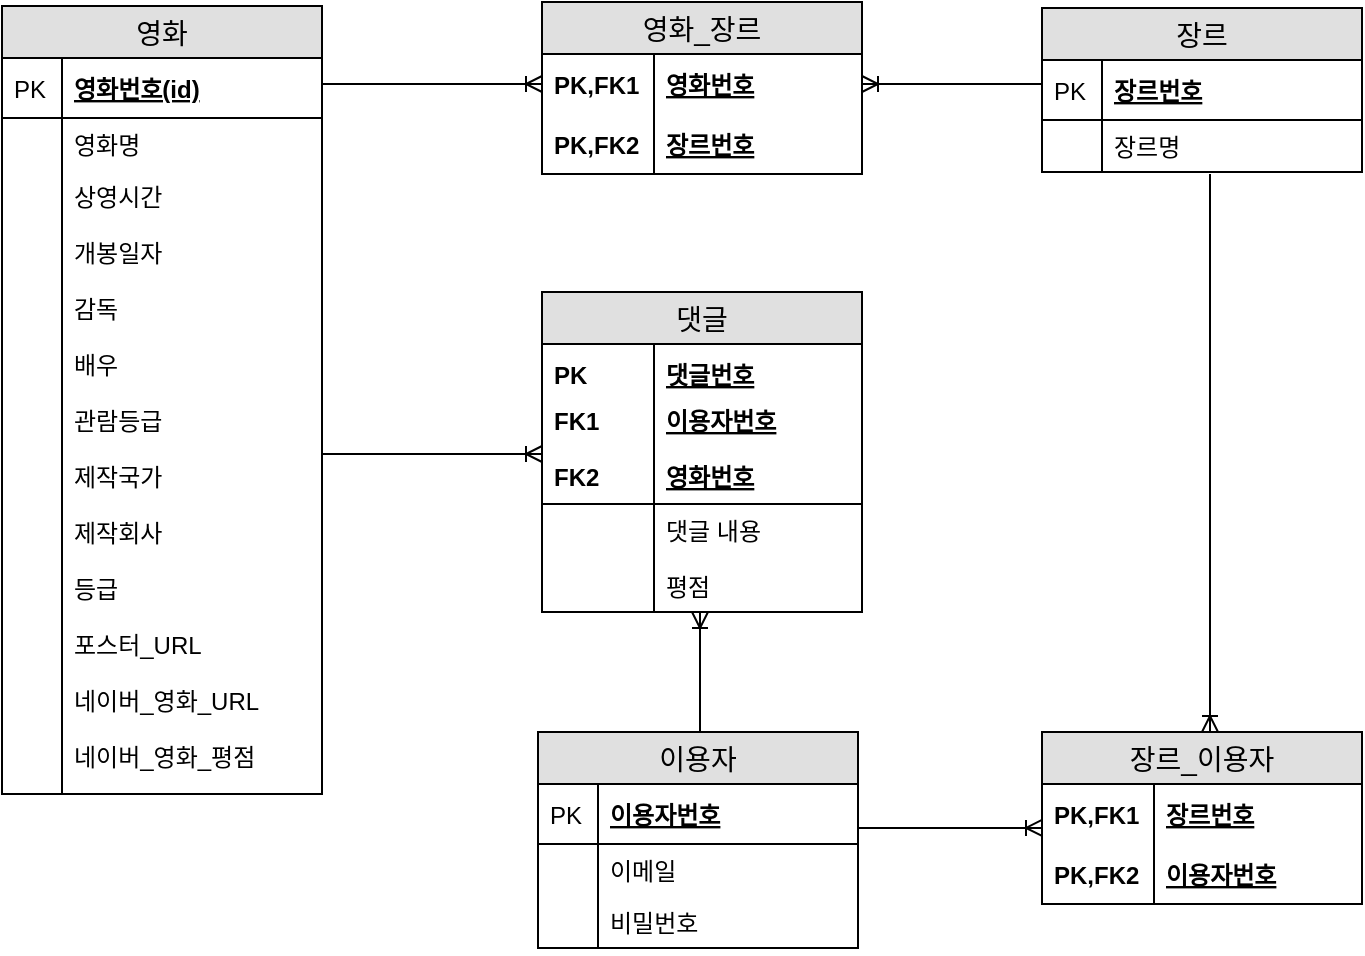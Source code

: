 <mxfile version="10.6.7" type="device"><diagram id="ijg0aQrv9a7E0Wds8Syi" name="Page-1"><mxGraphModel dx="1394" dy="747" grid="1" gridSize="10" guides="1" tooltips="1" connect="1" arrows="1" fold="1" page="1" pageScale="1" pageWidth="827" pageHeight="1169" math="0" shadow="0"><root><mxCell id="0"/><mxCell id="1" parent="0"/><mxCell id="GobXWqSGwk4i5MLNlc8Y-6" value="영화" style="swimlane;fontStyle=0;childLayout=stackLayout;horizontal=1;startSize=26;fillColor=#e0e0e0;horizontalStack=0;resizeParent=1;resizeParentMax=0;resizeLast=0;collapsible=1;marginBottom=0;swimlaneFillColor=#ffffff;align=center;fontSize=14;" vertex="1" parent="1"><mxGeometry x="80" y="79" width="160" height="394" as="geometry"/></mxCell><mxCell id="GobXWqSGwk4i5MLNlc8Y-7" value="영화번호(id)" style="shape=partialRectangle;top=0;left=0;right=0;bottom=1;align=left;verticalAlign=middle;fillColor=none;spacingLeft=34;spacingRight=4;overflow=hidden;rotatable=0;points=[[0,0.5],[1,0.5]];portConstraint=eastwest;dropTarget=0;fontStyle=5;fontSize=12;" vertex="1" parent="GobXWqSGwk4i5MLNlc8Y-6"><mxGeometry y="26" width="160" height="30" as="geometry"/></mxCell><mxCell id="GobXWqSGwk4i5MLNlc8Y-8" value="PK" style="shape=partialRectangle;top=0;left=0;bottom=0;fillColor=none;align=left;verticalAlign=middle;spacingLeft=4;spacingRight=4;overflow=hidden;rotatable=0;points=[];portConstraint=eastwest;part=1;fontSize=12;" vertex="1" connectable="0" parent="GobXWqSGwk4i5MLNlc8Y-7"><mxGeometry width="30" height="30" as="geometry"/></mxCell><mxCell id="GobXWqSGwk4i5MLNlc8Y-9" value="영화명" style="shape=partialRectangle;top=0;left=0;right=0;bottom=0;align=left;verticalAlign=top;fillColor=none;spacingLeft=34;spacingRight=4;overflow=hidden;rotatable=0;points=[[0,0.5],[1,0.5]];portConstraint=eastwest;dropTarget=0;fontSize=12;" vertex="1" parent="GobXWqSGwk4i5MLNlc8Y-6"><mxGeometry y="56" width="160" height="26" as="geometry"/></mxCell><mxCell id="GobXWqSGwk4i5MLNlc8Y-10" value="" style="shape=partialRectangle;top=0;left=0;bottom=0;fillColor=none;align=left;verticalAlign=top;spacingLeft=4;spacingRight=4;overflow=hidden;rotatable=0;points=[];portConstraint=eastwest;part=1;fontSize=12;" vertex="1" connectable="0" parent="GobXWqSGwk4i5MLNlc8Y-9"><mxGeometry width="30" height="26" as="geometry"/></mxCell><mxCell id="GobXWqSGwk4i5MLNlc8Y-11" value="상영시간" style="shape=partialRectangle;top=0;left=0;right=0;bottom=0;align=left;verticalAlign=top;fillColor=none;spacingLeft=34;spacingRight=4;overflow=hidden;rotatable=0;points=[[0,0.5],[1,0.5]];portConstraint=eastwest;dropTarget=0;fontSize=12;" vertex="1" parent="GobXWqSGwk4i5MLNlc8Y-6"><mxGeometry y="82" width="160" height="28" as="geometry"/></mxCell><mxCell id="GobXWqSGwk4i5MLNlc8Y-12" value="" style="shape=partialRectangle;top=0;left=0;bottom=0;fillColor=none;align=left;verticalAlign=top;spacingLeft=4;spacingRight=4;overflow=hidden;rotatable=0;points=[];portConstraint=eastwest;part=1;fontSize=12;" vertex="1" connectable="0" parent="GobXWqSGwk4i5MLNlc8Y-11"><mxGeometry width="30" height="28" as="geometry"/></mxCell><mxCell id="GobXWqSGwk4i5MLNlc8Y-13" value="개봉일자&#10;" style="shape=partialRectangle;top=0;left=0;right=0;bottom=0;align=left;verticalAlign=top;fillColor=none;spacingLeft=34;spacingRight=4;overflow=hidden;rotatable=0;points=[[0,0.5],[1,0.5]];portConstraint=eastwest;dropTarget=0;fontSize=12;" vertex="1" parent="GobXWqSGwk4i5MLNlc8Y-6"><mxGeometry y="110" width="160" height="28" as="geometry"/></mxCell><mxCell id="GobXWqSGwk4i5MLNlc8Y-14" value="" style="shape=partialRectangle;top=0;left=0;bottom=0;fillColor=none;align=left;verticalAlign=top;spacingLeft=4;spacingRight=4;overflow=hidden;rotatable=0;points=[];portConstraint=eastwest;part=1;fontSize=12;" vertex="1" connectable="0" parent="GobXWqSGwk4i5MLNlc8Y-13"><mxGeometry width="30" height="28" as="geometry"/></mxCell><mxCell id="GobXWqSGwk4i5MLNlc8Y-15" value="감독&#10;&#10;배우&#10;&#10;관람등급&#10;&#10;제작국가&#10;&#10;제작회사&#10;&#10;등급&#10;&#10;포스터_URL&#10;&#10;네이버_영화_URL&#10;&#10;네이버_영화_평점&#10;" style="shape=partialRectangle;top=0;left=0;right=0;bottom=0;align=left;verticalAlign=top;fillColor=none;spacingLeft=34;spacingRight=4;overflow=hidden;rotatable=0;points=[[0,0.5],[1,0.5]];portConstraint=eastwest;dropTarget=0;fontSize=12;" vertex="1" parent="GobXWqSGwk4i5MLNlc8Y-6"><mxGeometry y="138" width="160" height="256" as="geometry"/></mxCell><mxCell id="GobXWqSGwk4i5MLNlc8Y-16" value="" style="shape=partialRectangle;top=0;left=0;bottom=0;fillColor=none;align=left;verticalAlign=top;spacingLeft=4;spacingRight=4;overflow=hidden;rotatable=0;points=[];portConstraint=eastwest;part=1;fontSize=12;" vertex="1" connectable="0" parent="GobXWqSGwk4i5MLNlc8Y-15"><mxGeometry width="30" height="256.0" as="geometry"/></mxCell><mxCell id="GobXWqSGwk4i5MLNlc8Y-32" value="영화_장르" style="swimlane;fontStyle=0;childLayout=stackLayout;horizontal=1;startSize=26;fillColor=#e0e0e0;horizontalStack=0;resizeParent=1;resizeParentMax=0;resizeLast=0;collapsible=1;marginBottom=0;swimlaneFillColor=#ffffff;align=center;fontSize=14;" vertex="1" parent="1"><mxGeometry x="350" y="77" width="160" height="86" as="geometry"/></mxCell><mxCell id="GobXWqSGwk4i5MLNlc8Y-33" value="영화번호" style="shape=partialRectangle;top=0;left=0;right=0;bottom=0;align=left;verticalAlign=middle;fillColor=none;spacingLeft=60;spacingRight=4;overflow=hidden;rotatable=0;points=[[0,0.5],[1,0.5]];portConstraint=eastwest;dropTarget=0;fontStyle=5;fontSize=12;" vertex="1" parent="GobXWqSGwk4i5MLNlc8Y-32"><mxGeometry y="26" width="160" height="30" as="geometry"/></mxCell><mxCell id="GobXWqSGwk4i5MLNlc8Y-34" value="PK,FK1" style="shape=partialRectangle;fontStyle=1;top=0;left=0;bottom=0;fillColor=none;align=left;verticalAlign=middle;spacingLeft=4;spacingRight=4;overflow=hidden;rotatable=0;points=[];portConstraint=eastwest;part=1;fontSize=12;" vertex="1" connectable="0" parent="GobXWqSGwk4i5MLNlc8Y-33"><mxGeometry width="56" height="30" as="geometry"/></mxCell><mxCell id="GobXWqSGwk4i5MLNlc8Y-35" value="장르번호" style="shape=partialRectangle;top=0;left=0;right=0;bottom=1;align=left;verticalAlign=middle;fillColor=none;spacingLeft=60;spacingRight=4;overflow=hidden;rotatable=0;points=[[0,0.5],[1,0.5]];portConstraint=eastwest;dropTarget=0;fontStyle=5;fontSize=12;" vertex="1" parent="GobXWqSGwk4i5MLNlc8Y-32"><mxGeometry y="56" width="160" height="30" as="geometry"/></mxCell><mxCell id="GobXWqSGwk4i5MLNlc8Y-36" value="PK,FK2" style="shape=partialRectangle;fontStyle=1;top=0;left=0;bottom=0;fillColor=none;align=left;verticalAlign=middle;spacingLeft=4;spacingRight=4;overflow=hidden;rotatable=0;points=[];portConstraint=eastwest;part=1;fontSize=12;" vertex="1" connectable="0" parent="GobXWqSGwk4i5MLNlc8Y-35"><mxGeometry width="56" height="30" as="geometry"/></mxCell><mxCell id="GobXWqSGwk4i5MLNlc8Y-39" value="장르" style="swimlane;fontStyle=0;childLayout=stackLayout;horizontal=1;startSize=26;fillColor=#e0e0e0;horizontalStack=0;resizeParent=1;resizeParentMax=0;resizeLast=0;collapsible=1;marginBottom=0;swimlaneFillColor=#ffffff;align=center;fontSize=14;" vertex="1" parent="1"><mxGeometry x="600" y="80" width="160" height="82" as="geometry"/></mxCell><mxCell id="GobXWqSGwk4i5MLNlc8Y-40" value="장르번호" style="shape=partialRectangle;top=0;left=0;right=0;bottom=1;align=left;verticalAlign=middle;fillColor=none;spacingLeft=34;spacingRight=4;overflow=hidden;rotatable=0;points=[[0,0.5],[1,0.5]];portConstraint=eastwest;dropTarget=0;fontStyle=5;fontSize=12;" vertex="1" parent="GobXWqSGwk4i5MLNlc8Y-39"><mxGeometry y="26" width="160" height="30" as="geometry"/></mxCell><mxCell id="GobXWqSGwk4i5MLNlc8Y-41" value="PK" style="shape=partialRectangle;top=0;left=0;bottom=0;fillColor=none;align=left;verticalAlign=middle;spacingLeft=4;spacingRight=4;overflow=hidden;rotatable=0;points=[];portConstraint=eastwest;part=1;fontSize=12;" vertex="1" connectable="0" parent="GobXWqSGwk4i5MLNlc8Y-40"><mxGeometry width="30" height="30" as="geometry"/></mxCell><mxCell id="GobXWqSGwk4i5MLNlc8Y-42" value="장르명" style="shape=partialRectangle;top=0;left=0;right=0;bottom=0;align=left;verticalAlign=top;fillColor=none;spacingLeft=34;spacingRight=4;overflow=hidden;rotatable=0;points=[[0,0.5],[1,0.5]];portConstraint=eastwest;dropTarget=0;fontSize=12;" vertex="1" parent="GobXWqSGwk4i5MLNlc8Y-39"><mxGeometry y="56" width="160" height="26" as="geometry"/></mxCell><mxCell id="GobXWqSGwk4i5MLNlc8Y-43" value="" style="shape=partialRectangle;top=0;left=0;bottom=0;fillColor=none;align=left;verticalAlign=top;spacingLeft=4;spacingRight=4;overflow=hidden;rotatable=0;points=[];portConstraint=eastwest;part=1;fontSize=12;" vertex="1" connectable="0" parent="GobXWqSGwk4i5MLNlc8Y-42"><mxGeometry width="30" height="26" as="geometry"/></mxCell><mxCell id="GobXWqSGwk4i5MLNlc8Y-50" value="댓글" style="swimlane;fontStyle=0;childLayout=stackLayout;horizontal=1;startSize=26;fillColor=#e0e0e0;horizontalStack=0;resizeParent=1;resizeParentMax=0;resizeLast=0;collapsible=1;marginBottom=0;swimlaneFillColor=#ffffff;align=center;fontSize=14;" vertex="1" parent="1"><mxGeometry x="350" y="222" width="160" height="160" as="geometry"/></mxCell><mxCell id="GobXWqSGwk4i5MLNlc8Y-51" value="댓글번호" style="shape=partialRectangle;top=0;left=0;right=0;bottom=0;align=left;verticalAlign=middle;fillColor=none;spacingLeft=60;spacingRight=4;overflow=hidden;rotatable=0;points=[[0,0.5],[1,0.5]];portConstraint=eastwest;dropTarget=0;fontStyle=5;fontSize=12;" vertex="1" parent="GobXWqSGwk4i5MLNlc8Y-50"><mxGeometry y="26" width="160" height="30" as="geometry"/></mxCell><mxCell id="GobXWqSGwk4i5MLNlc8Y-52" value="PK" style="shape=partialRectangle;fontStyle=1;top=0;left=0;bottom=0;fillColor=none;align=left;verticalAlign=middle;spacingLeft=4;spacingRight=4;overflow=hidden;rotatable=0;points=[];portConstraint=eastwest;part=1;fontSize=12;" vertex="1" connectable="0" parent="GobXWqSGwk4i5MLNlc8Y-51"><mxGeometry width="56" height="30" as="geometry"/></mxCell><mxCell id="GobXWqSGwk4i5MLNlc8Y-53" value="이용자번호&#10;&#10;영화번호&#10;" style="shape=partialRectangle;top=0;left=0;right=0;bottom=1;align=left;verticalAlign=middle;fillColor=none;spacingLeft=60;spacingRight=4;overflow=hidden;rotatable=0;points=[[0,0.5],[1,0.5]];portConstraint=eastwest;dropTarget=0;fontStyle=5;fontSize=12;" vertex="1" parent="GobXWqSGwk4i5MLNlc8Y-50"><mxGeometry y="56" width="160" height="50" as="geometry"/></mxCell><mxCell id="GobXWqSGwk4i5MLNlc8Y-54" value="FK1&#10;&#10;FK2&#10;" style="shape=partialRectangle;fontStyle=1;top=0;left=0;bottom=0;fillColor=none;align=left;verticalAlign=middle;spacingLeft=4;spacingRight=4;overflow=hidden;rotatable=0;points=[];portConstraint=eastwest;part=1;fontSize=12;" vertex="1" connectable="0" parent="GobXWqSGwk4i5MLNlc8Y-53"><mxGeometry width="56" height="50" as="geometry"/></mxCell><mxCell id="GobXWqSGwk4i5MLNlc8Y-55" value="댓글 내용&#10;&#10;평점&#10;" style="shape=partialRectangle;top=0;left=0;right=0;bottom=0;align=left;verticalAlign=top;fillColor=none;spacingLeft=60;spacingRight=4;overflow=hidden;rotatable=0;points=[[0,0.5],[1,0.5]];portConstraint=eastwest;dropTarget=0;fontSize=12;" vertex="1" parent="GobXWqSGwk4i5MLNlc8Y-50"><mxGeometry y="106" width="160" height="54" as="geometry"/></mxCell><mxCell id="GobXWqSGwk4i5MLNlc8Y-56" value="" style="shape=partialRectangle;top=0;left=0;bottom=0;fillColor=none;align=left;verticalAlign=top;spacingLeft=4;spacingRight=4;overflow=hidden;rotatable=0;points=[];portConstraint=eastwest;part=1;fontSize=12;" vertex="1" connectable="0" parent="GobXWqSGwk4i5MLNlc8Y-55"><mxGeometry width="56" height="54.0" as="geometry"/></mxCell><mxCell id="GobXWqSGwk4i5MLNlc8Y-57" value="이용자" style="swimlane;fontStyle=0;childLayout=stackLayout;horizontal=1;startSize=26;fillColor=#e0e0e0;horizontalStack=0;resizeParent=1;resizeParentMax=0;resizeLast=0;collapsible=1;marginBottom=0;swimlaneFillColor=#ffffff;align=center;fontSize=14;" vertex="1" parent="1"><mxGeometry x="348" y="442" width="160" height="108" as="geometry"/></mxCell><mxCell id="GobXWqSGwk4i5MLNlc8Y-58" value="이용자번호" style="shape=partialRectangle;top=0;left=0;right=0;bottom=1;align=left;verticalAlign=middle;fillColor=none;spacingLeft=34;spacingRight=4;overflow=hidden;rotatable=0;points=[[0,0.5],[1,0.5]];portConstraint=eastwest;dropTarget=0;fontStyle=5;fontSize=12;" vertex="1" parent="GobXWqSGwk4i5MLNlc8Y-57"><mxGeometry y="26" width="160" height="30" as="geometry"/></mxCell><mxCell id="GobXWqSGwk4i5MLNlc8Y-59" value="PK" style="shape=partialRectangle;top=0;left=0;bottom=0;fillColor=none;align=left;verticalAlign=middle;spacingLeft=4;spacingRight=4;overflow=hidden;rotatable=0;points=[];portConstraint=eastwest;part=1;fontSize=12;" vertex="1" connectable="0" parent="GobXWqSGwk4i5MLNlc8Y-58"><mxGeometry width="30" height="30" as="geometry"/></mxCell><mxCell id="GobXWqSGwk4i5MLNlc8Y-60" value="이메일" style="shape=partialRectangle;top=0;left=0;right=0;bottom=0;align=left;verticalAlign=top;fillColor=none;spacingLeft=34;spacingRight=4;overflow=hidden;rotatable=0;points=[[0,0.5],[1,0.5]];portConstraint=eastwest;dropTarget=0;fontSize=12;" vertex="1" parent="GobXWqSGwk4i5MLNlc8Y-57"><mxGeometry y="56" width="160" height="26" as="geometry"/></mxCell><mxCell id="GobXWqSGwk4i5MLNlc8Y-61" value="" style="shape=partialRectangle;top=0;left=0;bottom=0;fillColor=none;align=left;verticalAlign=top;spacingLeft=4;spacingRight=4;overflow=hidden;rotatable=0;points=[];portConstraint=eastwest;part=1;fontSize=12;" vertex="1" connectable="0" parent="GobXWqSGwk4i5MLNlc8Y-60"><mxGeometry width="30" height="26" as="geometry"/></mxCell><mxCell id="GobXWqSGwk4i5MLNlc8Y-62" value="비밀번호" style="shape=partialRectangle;top=0;left=0;right=0;bottom=0;align=left;verticalAlign=top;fillColor=none;spacingLeft=34;spacingRight=4;overflow=hidden;rotatable=0;points=[[0,0.5],[1,0.5]];portConstraint=eastwest;dropTarget=0;fontSize=12;" vertex="1" parent="GobXWqSGwk4i5MLNlc8Y-57"><mxGeometry y="82" width="160" height="26" as="geometry"/></mxCell><mxCell id="GobXWqSGwk4i5MLNlc8Y-63" value="" style="shape=partialRectangle;top=0;left=0;bottom=0;fillColor=none;align=left;verticalAlign=top;spacingLeft=4;spacingRight=4;overflow=hidden;rotatable=0;points=[];portConstraint=eastwest;part=1;fontSize=12;" vertex="1" connectable="0" parent="GobXWqSGwk4i5MLNlc8Y-62"><mxGeometry width="30" height="26" as="geometry"/></mxCell><mxCell id="GobXWqSGwk4i5MLNlc8Y-94" value="장르_이용자" style="swimlane;fontStyle=0;childLayout=stackLayout;horizontal=1;startSize=26;fillColor=#e0e0e0;horizontalStack=0;resizeParent=1;resizeParentMax=0;resizeLast=0;collapsible=1;marginBottom=0;swimlaneFillColor=#ffffff;align=center;fontSize=14;" vertex="1" parent="1"><mxGeometry x="600" y="442" width="160" height="86" as="geometry"/></mxCell><mxCell id="GobXWqSGwk4i5MLNlc8Y-95" value="장르번호" style="shape=partialRectangle;top=0;left=0;right=0;bottom=0;align=left;verticalAlign=middle;fillColor=none;spacingLeft=60;spacingRight=4;overflow=hidden;rotatable=0;points=[[0,0.5],[1,0.5]];portConstraint=eastwest;dropTarget=0;fontStyle=5;fontSize=12;" vertex="1" parent="GobXWqSGwk4i5MLNlc8Y-94"><mxGeometry y="26" width="160" height="30" as="geometry"/></mxCell><mxCell id="GobXWqSGwk4i5MLNlc8Y-96" value="PK,FK1" style="shape=partialRectangle;fontStyle=1;top=0;left=0;bottom=0;fillColor=none;align=left;verticalAlign=middle;spacingLeft=4;spacingRight=4;overflow=hidden;rotatable=0;points=[];portConstraint=eastwest;part=1;fontSize=12;" vertex="1" connectable="0" parent="GobXWqSGwk4i5MLNlc8Y-95"><mxGeometry width="56" height="30" as="geometry"/></mxCell><mxCell id="GobXWqSGwk4i5MLNlc8Y-97" value="이용자번호" style="shape=partialRectangle;top=0;left=0;right=0;bottom=1;align=left;verticalAlign=middle;fillColor=none;spacingLeft=60;spacingRight=4;overflow=hidden;rotatable=0;points=[[0,0.5],[1,0.5]];portConstraint=eastwest;dropTarget=0;fontStyle=5;fontSize=12;" vertex="1" parent="GobXWqSGwk4i5MLNlc8Y-94"><mxGeometry y="56" width="160" height="30" as="geometry"/></mxCell><mxCell id="GobXWqSGwk4i5MLNlc8Y-98" value="PK,FK2" style="shape=partialRectangle;fontStyle=1;top=0;left=0;bottom=0;fillColor=none;align=left;verticalAlign=middle;spacingLeft=4;spacingRight=4;overflow=hidden;rotatable=0;points=[];portConstraint=eastwest;part=1;fontSize=12;" vertex="1" connectable="0" parent="GobXWqSGwk4i5MLNlc8Y-97"><mxGeometry width="56" height="30" as="geometry"/></mxCell><mxCell id="GobXWqSGwk4i5MLNlc8Y-108" value="" style="fontSize=12;html=1;endArrow=ERoneToMany;entryX=0;entryY=0.733;entryDx=0;entryDy=0;entryPerimeter=0;" edge="1" parent="1" target="GobXWqSGwk4i5MLNlc8Y-95"><mxGeometry width="100" height="100" relative="1" as="geometry"><mxPoint x="508" y="490" as="sourcePoint"/><mxPoint x="615" y="498" as="targetPoint"/></mxGeometry></mxCell><mxCell id="GobXWqSGwk4i5MLNlc8Y-109" value="" style="fontSize=12;html=1;endArrow=ERoneToMany;strokeWidth=1;endSize=6;startSize=6;jumpSize=5;rounded=0;entryX=0.563;entryY=0.023;entryDx=0;entryDy=0;entryPerimeter=0;" edge="1" parent="1"><mxGeometry width="100" height="100" relative="1" as="geometry"><mxPoint x="684" y="163" as="sourcePoint"/><mxPoint x="684" y="442" as="targetPoint"/></mxGeometry></mxCell><mxCell id="GobXWqSGwk4i5MLNlc8Y-114" value="" style="fontSize=12;html=1;endArrow=ERoneToMany;entryX=0;entryY=0.5;entryDx=0;entryDy=0;" edge="1" parent="1" target="GobXWqSGwk4i5MLNlc8Y-33"><mxGeometry width="100" height="100" relative="1" as="geometry"><mxPoint x="240" y="118" as="sourcePoint"/><mxPoint x="332" y="119" as="targetPoint"/></mxGeometry></mxCell><mxCell id="GobXWqSGwk4i5MLNlc8Y-115" value="" style="fontSize=12;html=1;endArrow=ERoneToMany;entryX=1;entryY=0.5;entryDx=0;entryDy=0;" edge="1" parent="1" target="GobXWqSGwk4i5MLNlc8Y-33"><mxGeometry width="100" height="100" relative="1" as="geometry"><mxPoint x="600" y="118" as="sourcePoint"/><mxPoint x="360" y="128" as="targetPoint"/></mxGeometry></mxCell><mxCell id="GobXWqSGwk4i5MLNlc8Y-116" value="" style="fontSize=12;html=1;endArrow=ERoneToMany;entryX=0;entryY=0.5;entryDx=0;entryDy=0;" edge="1" parent="1"><mxGeometry width="100" height="100" relative="1" as="geometry"><mxPoint x="240" y="303" as="sourcePoint"/><mxPoint x="350" y="303" as="targetPoint"/></mxGeometry></mxCell><mxCell id="GobXWqSGwk4i5MLNlc8Y-118" value="" style="fontSize=12;html=1;endArrow=ERoneToMany;strokeWidth=1;endSize=6;startSize=6;jumpSize=5;rounded=0;" edge="1" parent="1"><mxGeometry width="100" height="100" relative="1" as="geometry"><mxPoint x="429" y="442" as="sourcePoint"/><mxPoint x="429" y="382" as="targetPoint"/></mxGeometry></mxCell></root></mxGraphModel></diagram></mxfile>
